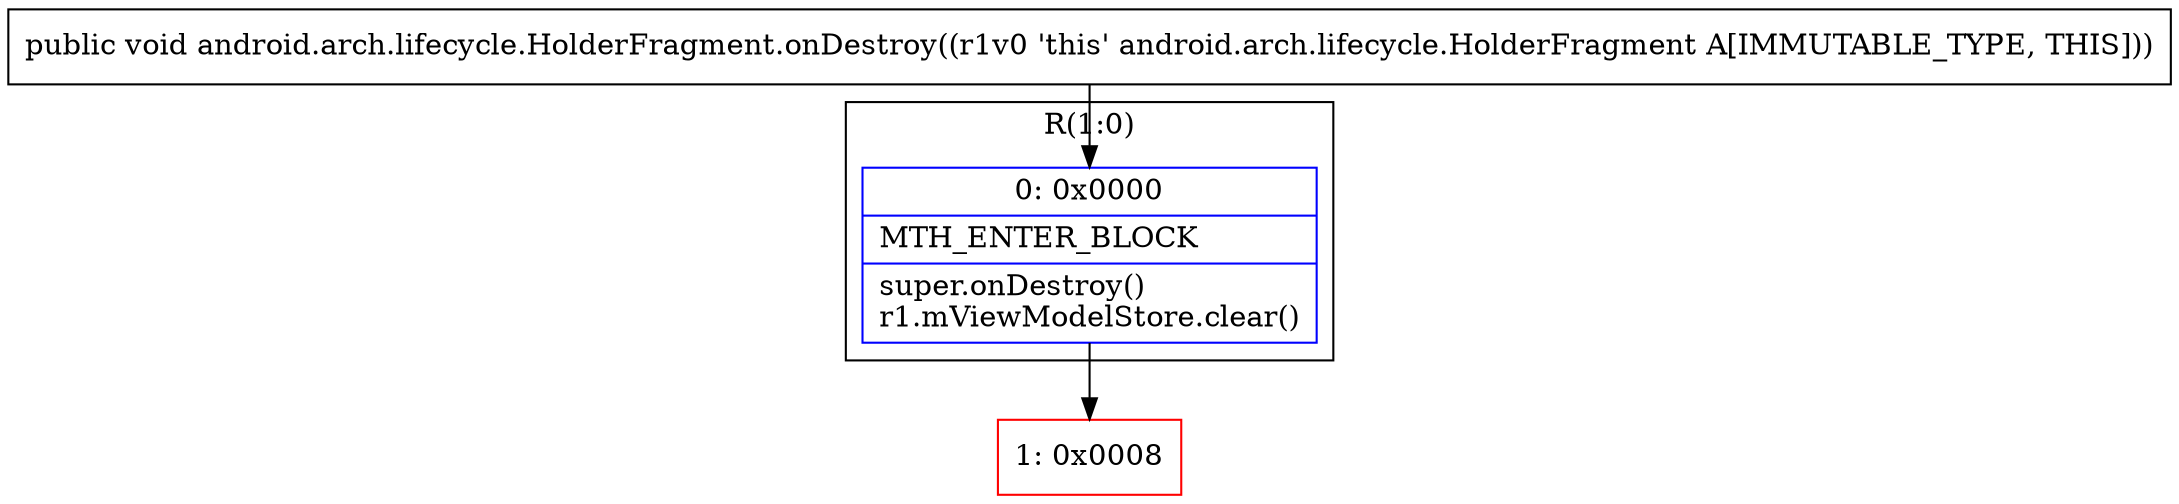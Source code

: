 digraph "CFG forandroid.arch.lifecycle.HolderFragment.onDestroy()V" {
subgraph cluster_Region_1045873360 {
label = "R(1:0)";
node [shape=record,color=blue];
Node_0 [shape=record,label="{0\:\ 0x0000|MTH_ENTER_BLOCK\l|super.onDestroy()\lr1.mViewModelStore.clear()\l}"];
}
Node_1 [shape=record,color=red,label="{1\:\ 0x0008}"];
MethodNode[shape=record,label="{public void android.arch.lifecycle.HolderFragment.onDestroy((r1v0 'this' android.arch.lifecycle.HolderFragment A[IMMUTABLE_TYPE, THIS])) }"];
MethodNode -> Node_0;
Node_0 -> Node_1;
}

